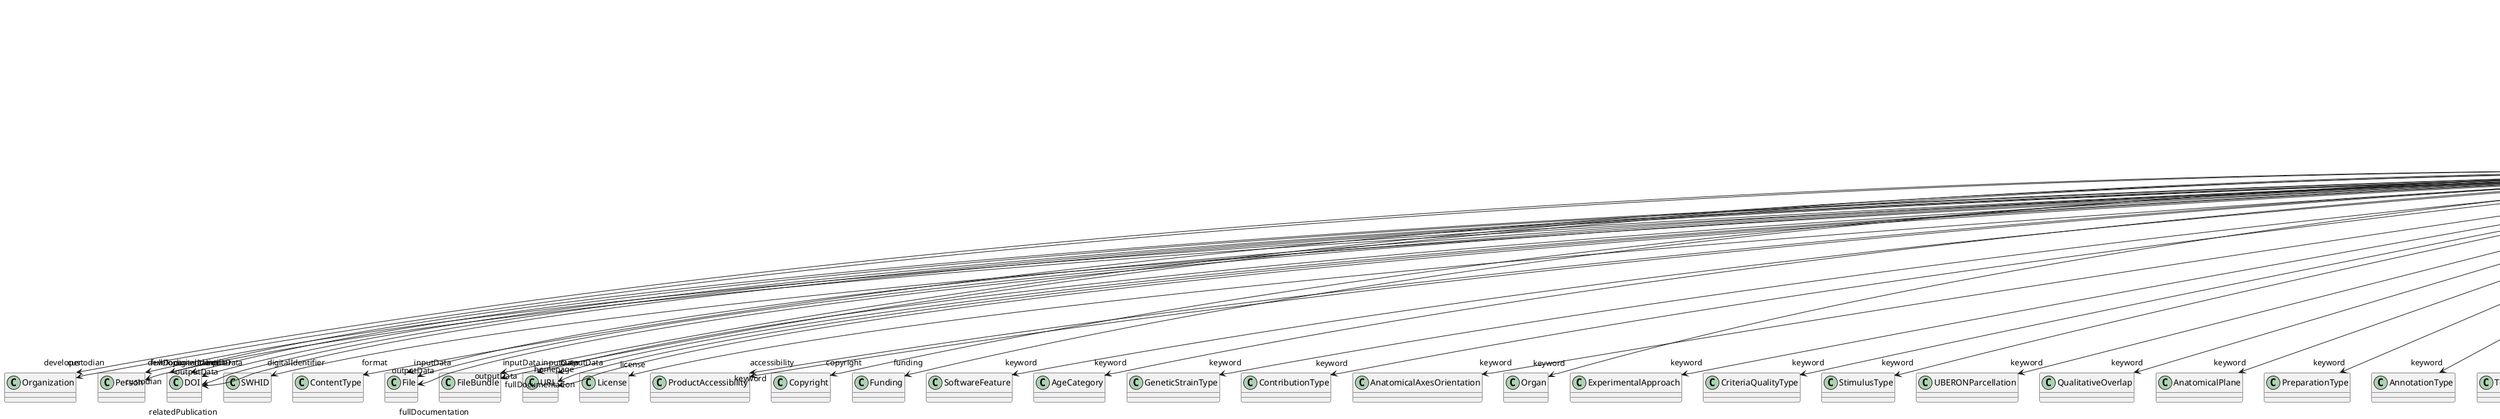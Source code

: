 @startuml
class ModelVersion {
+developer
+digitalIdentifier
+format
+inputData
+isAlternativeVersionOf
+isNewVersionOf
+license
+outputData
+accessibility
+copyright
+custodian
+description
+fullDocumentation
+fullName
+funding
+homepage
+howToCite
+keyword
+otherContribution
+relatedPublication
+releaseDate
+repository
+shortName
+supportChannel
+versionIdentifier
+versionInnovation

}
ModelVersion -d-> "developer" Organization
ModelVersion -d-> "developer" Person
ModelVersion -d-> "digitalIdentifier" DOI
ModelVersion -d-> "digitalIdentifier" SWHID
ModelVersion -d-> "format" ContentType
ModelVersion -d-> "inputData" DOI
ModelVersion -d-> "inputData" File
ModelVersion -d-> "inputData" FileBundle
ModelVersion -d-> "inputData" URL
ModelVersion -d-> "isAlternativeVersionOf" ModelVersion
ModelVersion -d-> "isNewVersionOf" ModelVersion
ModelVersion -d-> "license" License
ModelVersion -d-> "outputData" DOI
ModelVersion -d-> "outputData" File
ModelVersion -d-> "outputData" FileBundle
ModelVersion -d-> "outputData" URL
ModelVersion -d-> "accessibility" ProductAccessibility
ModelVersion -d-> "copyright" Copyright
ModelVersion -d-> "custodian" Organization
ModelVersion -d-> "custodian" Person
ModelVersion -d-> "fullDocumentation" DOI
ModelVersion -d-> "fullDocumentation" File
ModelVersion -d-> "fullDocumentation" URL
ModelVersion -d-> "funding" Funding
ModelVersion -d-> "homepage" URL
ModelVersion -d-> "keyword" SoftwareFeature
ModelVersion -d-> "keyword" AgeCategory
ModelVersion -d-> "keyword" GeneticStrainType
ModelVersion -d-> "keyword" ContributionType
ModelVersion -d-> "keyword" AnatomicalAxesOrientation
ModelVersion -d-> "keyword" Organ
ModelVersion -d-> "keyword" ExperimentalApproach
ModelVersion -d-> "keyword" CriteriaQualityType
ModelVersion -d-> "keyword" StimulusType
ModelVersion -d-> "keyword" UBERONParcellation
ModelVersion -d-> "keyword" QualitativeOverlap
ModelVersion -d-> "keyword" AnatomicalPlane
ModelVersion -d-> "keyword" PreparationType
ModelVersion -d-> "keyword" AnnotationType
ModelVersion -d-> "keyword" TermSuggestion
ModelVersion -d-> "keyword" CellType
ModelVersion -d-> "keyword" CranialWindowType
ModelVersion -d-> "keyword" Handedness
ModelVersion -d-> "keyword" Laterality
ModelVersion -d-> "keyword" EthicsAssessment
ModelVersion -d-> "keyword" TissueSampleType
ModelVersion -d-> "keyword" FileBundleGrouping
ModelVersion -d-> "keyword" FileRepositoryType
ModelVersion -d-> "keyword" CellCultureType
ModelVersion -d-> "keyword" ModelScope
ModelVersion -d-> "keyword" BiologicalOrder
ModelVersion -d-> "keyword" DataType
ModelVersion -d-> "keyword" UnitOfMeasurement
ModelVersion -d-> "keyword" StimulationApproach
ModelVersion -d-> "keyword" Language
ModelVersion -d-> "keyword" MeasuredQuantity
ModelVersion -d-> "keyword" FileUsageRole
ModelVersion -d-> "keyword" Service
ModelVersion -d-> "keyword" SemanticDataType
ModelVersion -d-> "keyword" ProductAccessibility
ModelVersion -d-> "keyword" OperatingSystem
ModelVersion -d-> "keyword" DiseaseModel
ModelVersion -d-> "keyword" BiologicalSex
ModelVersion -d-> "keyword" Species
ModelVersion -d-> "keyword" SubjectAttribute
ModelVersion -d-> "keyword" TissueSampleAttribute
ModelVersion -d-> "keyword" Terminology
ModelVersion -d-> "keyword" Disease
ModelVersion -d-> "keyword" ProgrammingLanguage
ModelVersion -d-> "keyword" TypeOfUncertainty
ModelVersion -d-> "keyword" SubcellularEntity
ModelVersion -d-> "keyword" MetaDataModelType
ModelVersion -d-> "keyword" Technique
ModelVersion -d-> "keyword" PatchClampVariation
ModelVersion -d-> "keyword" MolecularEntity
ModelVersion -d-> "keyword" BreedingType
ModelVersion -d-> "keyword" ModelAbstractionLevel
ModelVersion -d-> "keyword" DeviceType
ModelVersion -d-> "keyword" AtlasType
ModelVersion -d-> "keyword" OperatingDevice
ModelVersion -d-> "keyword" ActionStatusType
ModelVersion -d-> "keyword" SoftwareApplicationCategory
ModelVersion -d-> "otherContribution" Contribution
ModelVersion -d-> "relatedPublication" DOI
ModelVersion -d-> "relatedPublication" ISBN
ModelVersion -d-> "relatedPublication" HANDLE
ModelVersion -d-> "repository" FileRepository

@enduml